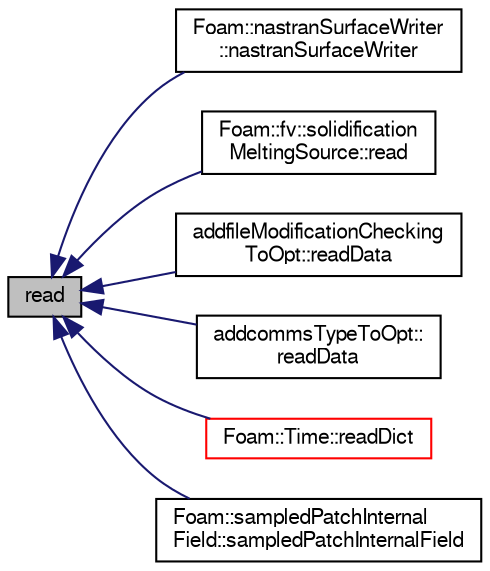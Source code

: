 digraph "read"
{
  bgcolor="transparent";
  edge [fontname="FreeSans",fontsize="10",labelfontname="FreeSans",labelfontsize="10"];
  node [fontname="FreeSans",fontsize="10",shape=record];
  rankdir="LR";
  Node3 [label="read",height=0.2,width=0.4,color="black", fillcolor="grey75", style="filled", fontcolor="black"];
  Node3 -> Node4 [dir="back",color="midnightblue",fontsize="10",style="solid",fontname="FreeSans"];
  Node4 [label="Foam::nastranSurfaceWriter\l::nastranSurfaceWriter",height=0.2,width=0.4,color="black",URL="$a29446.html#a57b7e80a7bc22b1bc1e038fb8018869a",tooltip="Construct with some output options. "];
  Node3 -> Node5 [dir="back",color="midnightblue",fontsize="10",style="solid",fontname="FreeSans"];
  Node5 [label="Foam::fv::solidification\lMeltingSource::read",height=0.2,width=0.4,color="black",URL="$a23522.html#a6ce0c64db98eb6144d363dbfc86104eb",tooltip="Read source dictionary. "];
  Node3 -> Node6 [dir="back",color="midnightblue",fontsize="10",style="solid",fontname="FreeSans"];
  Node6 [label="addfileModificationChecking\lToOpt::readData",height=0.2,width=0.4,color="black",URL="$a26330.html#a27acfcce377f5e7a42aa7545b6601208",tooltip="Read. "];
  Node3 -> Node7 [dir="back",color="midnightblue",fontsize="10",style="solid",fontname="FreeSans"];
  Node7 [label="addcommsTypeToOpt::\lreadData",height=0.2,width=0.4,color="black",URL="$a26266.html#a27acfcce377f5e7a42aa7545b6601208",tooltip="Read. "];
  Node3 -> Node8 [dir="back",color="midnightblue",fontsize="10",style="solid",fontname="FreeSans"];
  Node8 [label="Foam::Time::readDict",height=0.2,width=0.4,color="red",URL="$a26350.html#a09f8bbb748b599cf713fa2e07ec7e0b4",tooltip="Read the control dictionary and set the write controls etc. "];
  Node3 -> Node1468 [dir="back",color="midnightblue",fontsize="10",style="solid",fontname="FreeSans"];
  Node1468 [label="Foam::sampledPatchInternal\lField::sampledPatchInternalField",height=0.2,width=0.4,color="black",URL="$a29370.html#a3aee63f01712c7a45299253ce06e5b1d",tooltip="Construct from dictionary. "];
}

